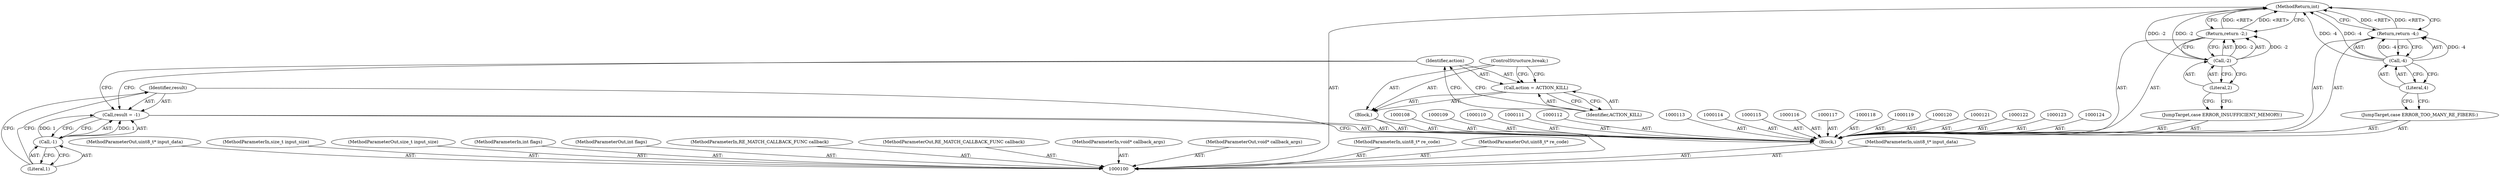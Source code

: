 digraph "1_yara_83d799804648c2a0895d40a19835d9b757c6fa4e_0" {
"1000142" [label="(MethodReturn,int)"];
"1000101" [label="(MethodParameterIn,uint8_t* re_code)"];
"1000212" [label="(MethodParameterOut,uint8_t* re_code)"];
"1000127" [label="(Call,-1)"];
"1000128" [label="(Literal,1)"];
"1000125" [label="(Call,result = -1)"];
"1000126" [label="(Identifier,result)"];
"1000102" [label="(MethodParameterIn,uint8_t* input_data)"];
"1000213" [label="(MethodParameterOut,uint8_t* input_data)"];
"1000129" [label="(Block,)"];
"1000132" [label="(Identifier,ACTION_KILL)"];
"1000130" [label="(Call,action = ACTION_KILL)"];
"1000131" [label="(Identifier,action)"];
"1000133" [label="(ControlStructure,break;)"];
"1000103" [label="(MethodParameterIn,size_t input_size)"];
"1000214" [label="(MethodParameterOut,size_t input_size)"];
"1000134" [label="(JumpTarget,case ERROR_INSUFFICIENT_MEMORY:)"];
"1000135" [label="(Return,return -2;)"];
"1000136" [label="(Call,-2)"];
"1000137" [label="(Literal,2)"];
"1000138" [label="(JumpTarget,case ERROR_TOO_MANY_RE_FIBERS:)"];
"1000139" [label="(Return,return -4;)"];
"1000140" [label="(Call,-4)"];
"1000141" [label="(Literal,4)"];
"1000104" [label="(MethodParameterIn,int flags)"];
"1000215" [label="(MethodParameterOut,int flags)"];
"1000105" [label="(MethodParameterIn,RE_MATCH_CALLBACK_FUNC callback)"];
"1000216" [label="(MethodParameterOut,RE_MATCH_CALLBACK_FUNC callback)"];
"1000106" [label="(MethodParameterIn,void* callback_args)"];
"1000217" [label="(MethodParameterOut,void* callback_args)"];
"1000107" [label="(Block,)"];
"1000142" -> "1000100"  [label="AST: "];
"1000142" -> "1000135"  [label="CFG: "];
"1000142" -> "1000139"  [label="CFG: "];
"1000136" -> "1000142"  [label="DDG: -2"];
"1000140" -> "1000142"  [label="DDG: -4"];
"1000139" -> "1000142"  [label="DDG: <RET>"];
"1000135" -> "1000142"  [label="DDG: <RET>"];
"1000101" -> "1000100"  [label="AST: "];
"1000212" -> "1000100"  [label="AST: "];
"1000127" -> "1000125"  [label="AST: "];
"1000127" -> "1000128"  [label="CFG: "];
"1000128" -> "1000127"  [label="AST: "];
"1000125" -> "1000127"  [label="CFG: "];
"1000127" -> "1000125"  [label="DDG: 1"];
"1000128" -> "1000127"  [label="AST: "];
"1000128" -> "1000126"  [label="CFG: "];
"1000127" -> "1000128"  [label="CFG: "];
"1000125" -> "1000107"  [label="AST: "];
"1000125" -> "1000127"  [label="CFG: "];
"1000126" -> "1000125"  [label="AST: "];
"1000127" -> "1000125"  [label="AST: "];
"1000131" -> "1000125"  [label="CFG: "];
"1000127" -> "1000125"  [label="DDG: 1"];
"1000126" -> "1000125"  [label="AST: "];
"1000126" -> "1000100"  [label="CFG: "];
"1000128" -> "1000126"  [label="CFG: "];
"1000102" -> "1000100"  [label="AST: "];
"1000213" -> "1000100"  [label="AST: "];
"1000129" -> "1000107"  [label="AST: "];
"1000130" -> "1000129"  [label="AST: "];
"1000133" -> "1000129"  [label="AST: "];
"1000132" -> "1000130"  [label="AST: "];
"1000132" -> "1000131"  [label="CFG: "];
"1000130" -> "1000132"  [label="CFG: "];
"1000130" -> "1000129"  [label="AST: "];
"1000130" -> "1000132"  [label="CFG: "];
"1000131" -> "1000130"  [label="AST: "];
"1000132" -> "1000130"  [label="AST: "];
"1000133" -> "1000130"  [label="CFG: "];
"1000131" -> "1000130"  [label="AST: "];
"1000131" -> "1000125"  [label="CFG: "];
"1000132" -> "1000131"  [label="CFG: "];
"1000133" -> "1000129"  [label="AST: "];
"1000133" -> "1000130"  [label="CFG: "];
"1000103" -> "1000100"  [label="AST: "];
"1000214" -> "1000100"  [label="AST: "];
"1000134" -> "1000107"  [label="AST: "];
"1000137" -> "1000134"  [label="CFG: "];
"1000135" -> "1000107"  [label="AST: "];
"1000135" -> "1000136"  [label="CFG: "];
"1000136" -> "1000135"  [label="AST: "];
"1000142" -> "1000135"  [label="CFG: "];
"1000135" -> "1000142"  [label="DDG: <RET>"];
"1000136" -> "1000135"  [label="DDG: -2"];
"1000136" -> "1000135"  [label="AST: "];
"1000136" -> "1000137"  [label="CFG: "];
"1000137" -> "1000136"  [label="AST: "];
"1000135" -> "1000136"  [label="CFG: "];
"1000136" -> "1000142"  [label="DDG: -2"];
"1000136" -> "1000135"  [label="DDG: -2"];
"1000137" -> "1000136"  [label="AST: "];
"1000137" -> "1000134"  [label="CFG: "];
"1000136" -> "1000137"  [label="CFG: "];
"1000138" -> "1000107"  [label="AST: "];
"1000141" -> "1000138"  [label="CFG: "];
"1000139" -> "1000107"  [label="AST: "];
"1000139" -> "1000140"  [label="CFG: "];
"1000140" -> "1000139"  [label="AST: "];
"1000142" -> "1000139"  [label="CFG: "];
"1000139" -> "1000142"  [label="DDG: <RET>"];
"1000140" -> "1000139"  [label="DDG: -4"];
"1000140" -> "1000139"  [label="AST: "];
"1000140" -> "1000141"  [label="CFG: "];
"1000141" -> "1000140"  [label="AST: "];
"1000139" -> "1000140"  [label="CFG: "];
"1000140" -> "1000142"  [label="DDG: -4"];
"1000140" -> "1000139"  [label="DDG: -4"];
"1000141" -> "1000140"  [label="AST: "];
"1000141" -> "1000138"  [label="CFG: "];
"1000140" -> "1000141"  [label="CFG: "];
"1000104" -> "1000100"  [label="AST: "];
"1000215" -> "1000100"  [label="AST: "];
"1000105" -> "1000100"  [label="AST: "];
"1000216" -> "1000100"  [label="AST: "];
"1000106" -> "1000100"  [label="AST: "];
"1000217" -> "1000100"  [label="AST: "];
"1000107" -> "1000100"  [label="AST: "];
"1000108" -> "1000107"  [label="AST: "];
"1000109" -> "1000107"  [label="AST: "];
"1000110" -> "1000107"  [label="AST: "];
"1000111" -> "1000107"  [label="AST: "];
"1000112" -> "1000107"  [label="AST: "];
"1000113" -> "1000107"  [label="AST: "];
"1000114" -> "1000107"  [label="AST: "];
"1000115" -> "1000107"  [label="AST: "];
"1000116" -> "1000107"  [label="AST: "];
"1000117" -> "1000107"  [label="AST: "];
"1000118" -> "1000107"  [label="AST: "];
"1000119" -> "1000107"  [label="AST: "];
"1000120" -> "1000107"  [label="AST: "];
"1000121" -> "1000107"  [label="AST: "];
"1000122" -> "1000107"  [label="AST: "];
"1000123" -> "1000107"  [label="AST: "];
"1000124" -> "1000107"  [label="AST: "];
"1000125" -> "1000107"  [label="AST: "];
"1000129" -> "1000107"  [label="AST: "];
"1000134" -> "1000107"  [label="AST: "];
"1000135" -> "1000107"  [label="AST: "];
"1000138" -> "1000107"  [label="AST: "];
"1000139" -> "1000107"  [label="AST: "];
}
